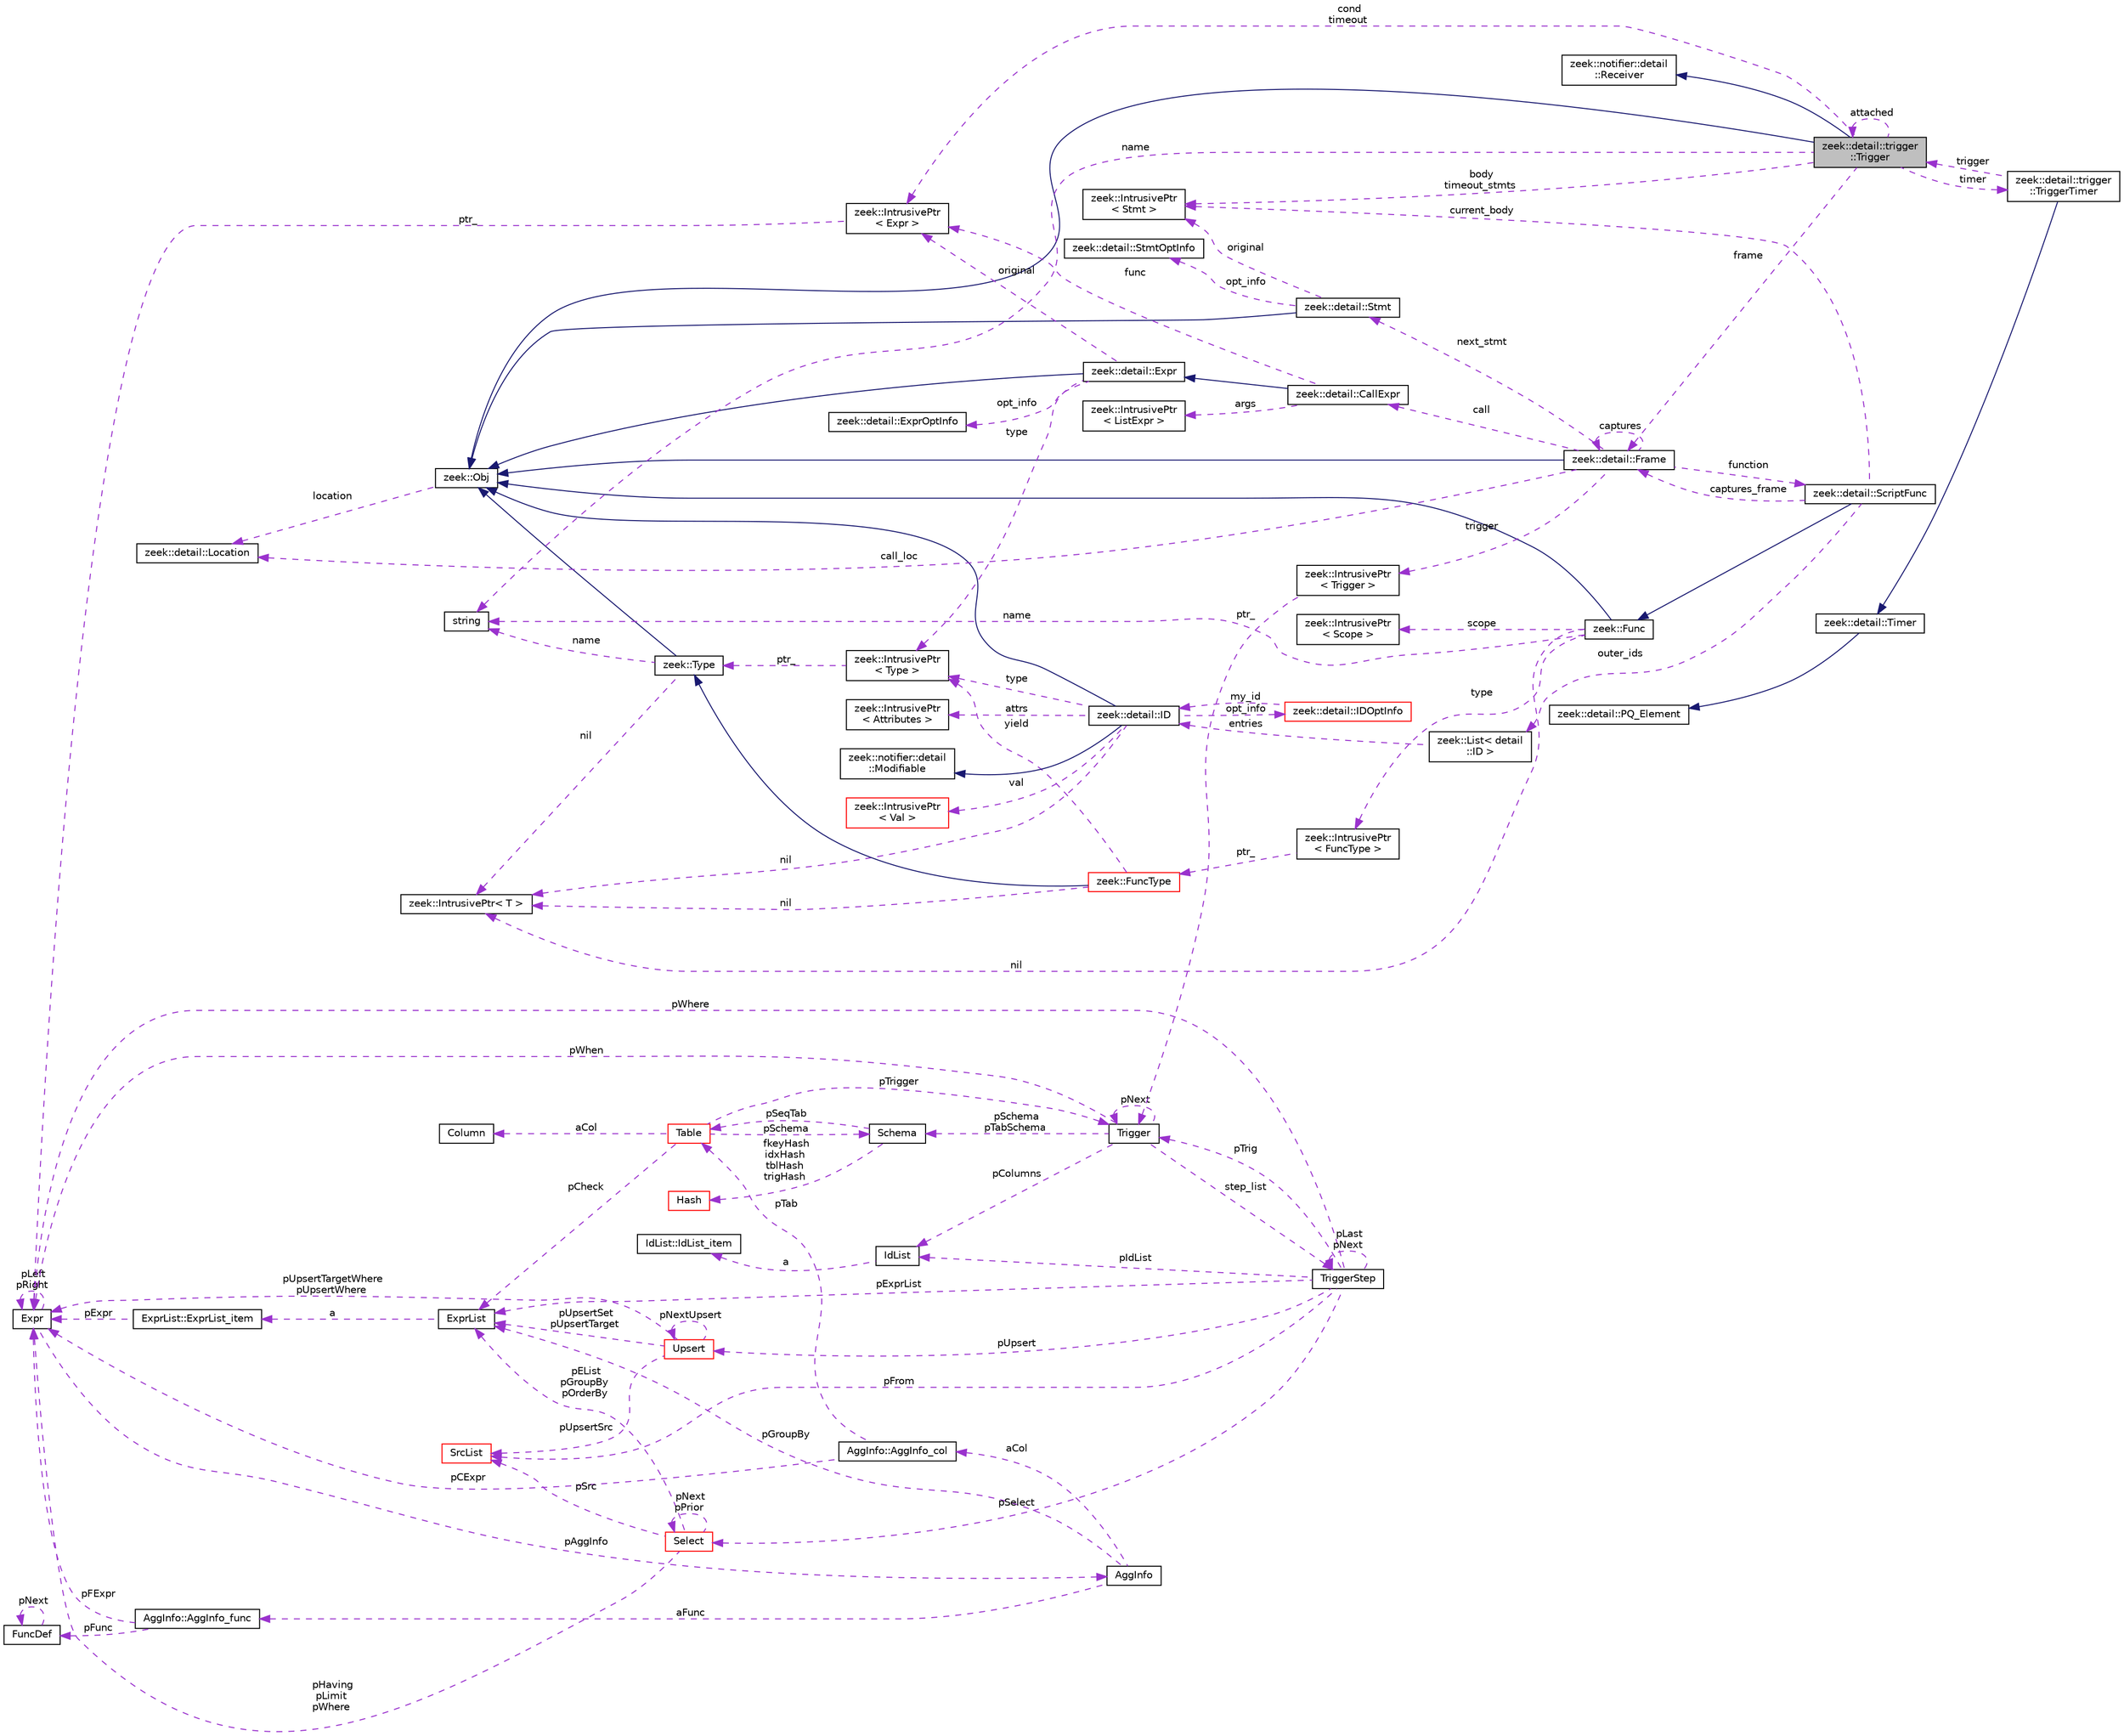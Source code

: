 digraph "zeek::detail::trigger::Trigger"
{
 // LATEX_PDF_SIZE
  edge [fontname="Helvetica",fontsize="10",labelfontname="Helvetica",labelfontsize="10"];
  node [fontname="Helvetica",fontsize="10",shape=record];
  rankdir="LR";
  Node1 [label="zeek::detail::trigger\l::Trigger",height=0.2,width=0.4,color="black", fillcolor="grey75", style="filled", fontcolor="black",tooltip=" "];
  Node2 -> Node1 [dir="back",color="midnightblue",fontsize="10",style="solid",fontname="Helvetica"];
  Node2 [label="zeek::Obj",height=0.2,width=0.4,color="black", fillcolor="white", style="filled",URL="$dd/df1/classzeek_1_1Obj.html",tooltip=" "];
  Node3 -> Node2 [dir="back",color="darkorchid3",fontsize="10",style="dashed",label=" location" ,fontname="Helvetica"];
  Node3 [label="zeek::detail::Location",height=0.2,width=0.4,color="black", fillcolor="white", style="filled",URL="$d5/d1d/classzeek_1_1detail_1_1Location.html",tooltip=" "];
  Node4 -> Node1 [dir="back",color="midnightblue",fontsize="10",style="solid",fontname="Helvetica"];
  Node4 [label="zeek::notifier::detail\l::Receiver",height=0.2,width=0.4,color="black", fillcolor="white", style="filled",URL="$d7/db5/classzeek_1_1notifier_1_1detail_1_1Receiver.html",tooltip=" "];
  Node5 -> Node1 [dir="back",color="darkorchid3",fontsize="10",style="dashed",label=" cond\ntimeout" ,fontname="Helvetica"];
  Node5 [label="zeek::IntrusivePtr\l\< Expr \>",height=0.2,width=0.4,color="black", fillcolor="white", style="filled",URL="$d6/dba/classzeek_1_1IntrusivePtr.html",tooltip=" "];
  Node6 -> Node5 [dir="back",color="darkorchid3",fontsize="10",style="dashed",label=" ptr_" ,fontname="Helvetica"];
  Node6 [label="Expr",height=0.2,width=0.4,color="black", fillcolor="white", style="filled",URL="$db/d1b/sqlite3_8c.html#d4/dfb/structExpr",tooltip=" "];
  Node6 -> Node6 [dir="back",color="darkorchid3",fontsize="10",style="dashed",label=" pLeft\npRight" ,fontname="Helvetica"];
  Node7 -> Node6 [dir="back",color="darkorchid3",fontsize="10",style="dashed",label=" pAggInfo" ,fontname="Helvetica"];
  Node7 [label="AggInfo",height=0.2,width=0.4,color="black", fillcolor="white", style="filled",URL="$db/d1b/sqlite3_8c.html#d2/dc8/structAggInfo",tooltip=" "];
  Node8 -> Node7 [dir="back",color="darkorchid3",fontsize="10",style="dashed",label=" pGroupBy" ,fontname="Helvetica"];
  Node8 [label="ExprList",height=0.2,width=0.4,color="black", fillcolor="white", style="filled",URL="$db/d1b/sqlite3_8c.html#d5/d5c/structExprList",tooltip=" "];
  Node9 -> Node8 [dir="back",color="darkorchid3",fontsize="10",style="dashed",label=" a" ,fontname="Helvetica"];
  Node9 [label="ExprList::ExprList_item",height=0.2,width=0.4,color="black", fillcolor="white", style="filled",URL="$db/d1b/sqlite3_8c.html#d8/dae/structExprList_1_1ExprList__item",tooltip=" "];
  Node6 -> Node9 [dir="back",color="darkorchid3",fontsize="10",style="dashed",label=" pExpr" ,fontname="Helvetica"];
  Node10 -> Node7 [dir="back",color="darkorchid3",fontsize="10",style="dashed",label=" aCol" ,fontname="Helvetica"];
  Node10 [label="AggInfo::AggInfo_col",height=0.2,width=0.4,color="black", fillcolor="white", style="filled",URL="$db/d1b/sqlite3_8c.html#d6/d3a/structAggInfo_1_1AggInfo__col",tooltip=" "];
  Node11 -> Node10 [dir="back",color="darkorchid3",fontsize="10",style="dashed",label=" pTab" ,fontname="Helvetica"];
  Node11 [label="Table",height=0.2,width=0.4,color="red", fillcolor="white", style="filled",URL="$db/d1b/sqlite3_8c.html#dc/dcb/structTable",tooltip=" "];
  Node12 -> Node11 [dir="back",color="darkorchid3",fontsize="10",style="dashed",label=" aCol" ,fontname="Helvetica"];
  Node12 [label="Column",height=0.2,width=0.4,color="black", fillcolor="white", style="filled",URL="$db/d1b/sqlite3_8c.html#dc/dc1/structColumn",tooltip=" "];
  Node8 -> Node11 [dir="back",color="darkorchid3",fontsize="10",style="dashed",label=" pCheck" ,fontname="Helvetica"];
  Node18 -> Node11 [dir="back",color="darkorchid3",fontsize="10",style="dashed",label=" pTrigger" ,fontname="Helvetica"];
  Node18 [label="Trigger",height=0.2,width=0.4,color="black", fillcolor="white", style="filled",URL="$db/d1b/sqlite3_8c.html#dc/d15/structTrigger",tooltip=" "];
  Node6 -> Node18 [dir="back",color="darkorchid3",fontsize="10",style="dashed",label=" pWhen" ,fontname="Helvetica"];
  Node19 -> Node18 [dir="back",color="darkorchid3",fontsize="10",style="dashed",label=" pColumns" ,fontname="Helvetica"];
  Node19 [label="IdList",height=0.2,width=0.4,color="black", fillcolor="white", style="filled",URL="$db/d1b/sqlite3_8c.html#da/d69/structIdList",tooltip=" "];
  Node20 -> Node19 [dir="back",color="darkorchid3",fontsize="10",style="dashed",label=" a" ,fontname="Helvetica"];
  Node20 [label="IdList::IdList_item",height=0.2,width=0.4,color="black", fillcolor="white", style="filled",URL="$db/d1b/sqlite3_8c.html#d4/dc3/structIdList_1_1IdList__item",tooltip=" "];
  Node14 -> Node18 [dir="back",color="darkorchid3",fontsize="10",style="dashed",label=" pSchema\npTabSchema" ,fontname="Helvetica"];
  Node14 [label="Schema",height=0.2,width=0.4,color="black", fillcolor="white", style="filled",URL="$db/d1b/sqlite3_8c.html#d8/db0/structSchema",tooltip=" "];
  Node15 -> Node14 [dir="back",color="darkorchid3",fontsize="10",style="dashed",label=" fkeyHash\nidxHash\ntblHash\ntrigHash" ,fontname="Helvetica"];
  Node15 [label="Hash",height=0.2,width=0.4,color="red", fillcolor="white", style="filled",URL="$db/d1b/sqlite3_8c.html#d1/dbe/structHash",tooltip=" "];
  Node11 -> Node14 [dir="back",color="darkorchid3",fontsize="10",style="dashed",label=" pSeqTab" ,fontname="Helvetica"];
  Node21 -> Node18 [dir="back",color="darkorchid3",fontsize="10",style="dashed",label=" step_list" ,fontname="Helvetica"];
  Node21 [label="TriggerStep",height=0.2,width=0.4,color="black", fillcolor="white", style="filled",URL="$db/d1b/sqlite3_8c.html#d5/da5/structTriggerStep",tooltip=" "];
  Node18 -> Node21 [dir="back",color="darkorchid3",fontsize="10",style="dashed",label=" pTrig" ,fontname="Helvetica"];
  Node22 -> Node21 [dir="back",color="darkorchid3",fontsize="10",style="dashed",label=" pSelect" ,fontname="Helvetica"];
  Node22 [label="Select",height=0.2,width=0.4,color="red", fillcolor="white", style="filled",URL="$db/d1b/sqlite3_8c.html#dd/d39/structSelect",tooltip=" "];
  Node8 -> Node22 [dir="back",color="darkorchid3",fontsize="10",style="dashed",label=" pEList\npGroupBy\npOrderBy" ,fontname="Helvetica"];
  Node23 -> Node22 [dir="back",color="darkorchid3",fontsize="10",style="dashed",label=" pSrc" ,fontname="Helvetica"];
  Node23 [label="SrcList",height=0.2,width=0.4,color="red", fillcolor="white", style="filled",URL="$db/d1b/sqlite3_8c.html#de/deb/structSrcList",tooltip=" "];
  Node6 -> Node22 [dir="back",color="darkorchid3",fontsize="10",style="dashed",label=" pHaving\npLimit\npWhere" ,fontname="Helvetica"];
  Node22 -> Node22 [dir="back",color="darkorchid3",fontsize="10",style="dashed",label=" pNext\npPrior" ,fontname="Helvetica"];
  Node23 -> Node21 [dir="back",color="darkorchid3",fontsize="10",style="dashed",label=" pFrom" ,fontname="Helvetica"];
  Node6 -> Node21 [dir="back",color="darkorchid3",fontsize="10",style="dashed",label=" pWhere" ,fontname="Helvetica"];
  Node8 -> Node21 [dir="back",color="darkorchid3",fontsize="10",style="dashed",label=" pExprList" ,fontname="Helvetica"];
  Node19 -> Node21 [dir="back",color="darkorchid3",fontsize="10",style="dashed",label=" pIdList" ,fontname="Helvetica"];
  Node30 -> Node21 [dir="back",color="darkorchid3",fontsize="10",style="dashed",label=" pUpsert" ,fontname="Helvetica"];
  Node30 [label="Upsert",height=0.2,width=0.4,color="red", fillcolor="white", style="filled",URL="$db/d1b/sqlite3_8c.html#da/d8e/structUpsert",tooltip=" "];
  Node8 -> Node30 [dir="back",color="darkorchid3",fontsize="10",style="dashed",label=" pUpsertSet\npUpsertTarget" ,fontname="Helvetica"];
  Node6 -> Node30 [dir="back",color="darkorchid3",fontsize="10",style="dashed",label=" pUpsertTargetWhere\npUpsertWhere" ,fontname="Helvetica"];
  Node30 -> Node30 [dir="back",color="darkorchid3",fontsize="10",style="dashed",label=" pNextUpsert" ,fontname="Helvetica"];
  Node23 -> Node30 [dir="back",color="darkorchid3",fontsize="10",style="dashed",label=" pUpsertSrc" ,fontname="Helvetica"];
  Node21 -> Node21 [dir="back",color="darkorchid3",fontsize="10",style="dashed",label=" pLast\npNext" ,fontname="Helvetica"];
  Node18 -> Node18 [dir="back",color="darkorchid3",fontsize="10",style="dashed",label=" pNext" ,fontname="Helvetica"];
  Node14 -> Node11 [dir="back",color="darkorchid3",fontsize="10",style="dashed",label=" pSchema" ,fontname="Helvetica"];
  Node6 -> Node10 [dir="back",color="darkorchid3",fontsize="10",style="dashed",label=" pCExpr" ,fontname="Helvetica"];
  Node31 -> Node7 [dir="back",color="darkorchid3",fontsize="10",style="dashed",label=" aFunc" ,fontname="Helvetica"];
  Node31 [label="AggInfo::AggInfo_func",height=0.2,width=0.4,color="black", fillcolor="white", style="filled",URL="$db/d1b/sqlite3_8c.html#d3/d2e/structAggInfo_1_1AggInfo__func",tooltip=" "];
  Node6 -> Node31 [dir="back",color="darkorchid3",fontsize="10",style="dashed",label=" pFExpr" ,fontname="Helvetica"];
  Node29 -> Node31 [dir="back",color="darkorchid3",fontsize="10",style="dashed",label=" pFunc" ,fontname="Helvetica"];
  Node29 [label="FuncDef",height=0.2,width=0.4,color="black", fillcolor="white", style="filled",URL="$d1/d3a/structFuncDef.html",tooltip=" "];
  Node29 -> Node29 [dir="back",color="darkorchid3",fontsize="10",style="dashed",label=" pNext" ,fontname="Helvetica"];
  Node32 -> Node1 [dir="back",color="darkorchid3",fontsize="10",style="dashed",label=" body\ntimeout_stmts" ,fontname="Helvetica"];
  Node32 [label="zeek::IntrusivePtr\l\< Stmt \>",height=0.2,width=0.4,color="black", fillcolor="white", style="filled",URL="$d6/dba/classzeek_1_1IntrusivePtr.html",tooltip=" "];
  Node33 -> Node1 [dir="back",color="darkorchid3",fontsize="10",style="dashed",label=" frame" ,fontname="Helvetica"];
  Node33 [label="zeek::detail::Frame",height=0.2,width=0.4,color="black", fillcolor="white", style="filled",URL="$dd/d3f/classzeek_1_1detail_1_1Frame.html",tooltip=" "];
  Node2 -> Node33 [dir="back",color="midnightblue",fontsize="10",style="solid",fontname="Helvetica"];
  Node33 -> Node33 [dir="back",color="darkorchid3",fontsize="10",style="dashed",label=" captures" ,fontname="Helvetica"];
  Node34 -> Node33 [dir="back",color="darkorchid3",fontsize="10",style="dashed",label=" function" ,fontname="Helvetica"];
  Node34 [label="zeek::detail::ScriptFunc",height=0.2,width=0.4,color="black", fillcolor="white", style="filled",URL="$dc/db4/classzeek_1_1detail_1_1ScriptFunc.html",tooltip=" "];
  Node35 -> Node34 [dir="back",color="midnightblue",fontsize="10",style="solid",fontname="Helvetica"];
  Node35 [label="zeek::Func",height=0.2,width=0.4,color="black", fillcolor="white", style="filled",URL="$d5/d7c/classzeek_1_1Func.html",tooltip=" "];
  Node2 -> Node35 [dir="back",color="midnightblue",fontsize="10",style="solid",fontname="Helvetica"];
  Node36 -> Node35 [dir="back",color="darkorchid3",fontsize="10",style="dashed",label=" nil" ,fontname="Helvetica"];
  Node36 [label="zeek::IntrusivePtr\< T \>",height=0.2,width=0.4,color="black", fillcolor="white", style="filled",URL="$d6/dba/classzeek_1_1IntrusivePtr.html",tooltip=" "];
  Node37 -> Node35 [dir="back",color="darkorchid3",fontsize="10",style="dashed",label=" scope" ,fontname="Helvetica"];
  Node37 [label="zeek::IntrusivePtr\l\< Scope \>",height=0.2,width=0.4,color="black", fillcolor="white", style="filled",URL="$d6/dba/classzeek_1_1IntrusivePtr.html",tooltip=" "];
  Node38 -> Node35 [dir="back",color="darkorchid3",fontsize="10",style="dashed",label=" type" ,fontname="Helvetica"];
  Node38 [label="zeek::IntrusivePtr\l\< FuncType \>",height=0.2,width=0.4,color="black", fillcolor="white", style="filled",URL="$d6/dba/classzeek_1_1IntrusivePtr.html",tooltip=" "];
  Node39 -> Node38 [dir="back",color="darkorchid3",fontsize="10",style="dashed",label=" ptr_" ,fontname="Helvetica"];
  Node39 [label="zeek::FuncType",height=0.2,width=0.4,color="red", fillcolor="white", style="filled",URL="$da/ddd/classzeek_1_1FuncType.html",tooltip=" "];
  Node40 -> Node39 [dir="back",color="midnightblue",fontsize="10",style="solid",fontname="Helvetica"];
  Node40 [label="zeek::Type",height=0.2,width=0.4,color="black", fillcolor="white", style="filled",URL="$d0/d4f/classzeek_1_1Type.html",tooltip=" "];
  Node2 -> Node40 [dir="back",color="midnightblue",fontsize="10",style="solid",fontname="Helvetica"];
  Node36 -> Node40 [dir="back",color="darkorchid3",fontsize="10",style="dashed",label=" nil" ,fontname="Helvetica"];
  Node41 -> Node40 [dir="back",color="darkorchid3",fontsize="10",style="dashed",label=" name" ,fontname="Helvetica"];
  Node41 [label="string",height=0.2,width=0.4,color="black", fillcolor="white", style="filled",tooltip=" "];
  Node36 -> Node39 [dir="back",color="darkorchid3",fontsize="10",style="dashed",label=" nil" ,fontname="Helvetica"];
  Node47 -> Node39 [dir="back",color="darkorchid3",fontsize="10",style="dashed",label=" yield" ,fontname="Helvetica"];
  Node47 [label="zeek::IntrusivePtr\l\< Type \>",height=0.2,width=0.4,color="black", fillcolor="white", style="filled",URL="$d6/dba/classzeek_1_1IntrusivePtr.html",tooltip=" "];
  Node40 -> Node47 [dir="back",color="darkorchid3",fontsize="10",style="dashed",label=" ptr_" ,fontname="Helvetica"];
  Node41 -> Node35 [dir="back",color="darkorchid3",fontsize="10",style="dashed",label=" name" ,fontname="Helvetica"];
  Node48 -> Node34 [dir="back",color="darkorchid3",fontsize="10",style="dashed",label=" outer_ids" ,fontname="Helvetica"];
  Node48 [label="zeek::List\< detail\l::ID \>",height=0.2,width=0.4,color="black", fillcolor="white", style="filled",URL="$d2/d8d/classzeek_1_1List.html",tooltip=" "];
  Node49 -> Node48 [dir="back",color="darkorchid3",fontsize="10",style="dashed",label=" entries" ,fontname="Helvetica"];
  Node49 [label="zeek::detail::ID",height=0.2,width=0.4,color="black", fillcolor="white", style="filled",URL="$d1/dcf/classzeek_1_1detail_1_1ID.html",tooltip=" "];
  Node2 -> Node49 [dir="back",color="midnightblue",fontsize="10",style="solid",fontname="Helvetica"];
  Node50 -> Node49 [dir="back",color="midnightblue",fontsize="10",style="solid",fontname="Helvetica"];
  Node50 [label="zeek::notifier::detail\l::Modifiable",height=0.2,width=0.4,color="black", fillcolor="white", style="filled",URL="$d8/d87/classzeek_1_1notifier_1_1detail_1_1Modifiable.html",tooltip=" "];
  Node36 -> Node49 [dir="back",color="darkorchid3",fontsize="10",style="dashed",label=" nil" ,fontname="Helvetica"];
  Node47 -> Node49 [dir="back",color="darkorchid3",fontsize="10",style="dashed",label=" type" ,fontname="Helvetica"];
  Node51 -> Node49 [dir="back",color="darkorchid3",fontsize="10",style="dashed",label=" val" ,fontname="Helvetica"];
  Node51 [label="zeek::IntrusivePtr\l\< Val \>",height=0.2,width=0.4,color="red", fillcolor="white", style="filled",URL="$d6/dba/classzeek_1_1IntrusivePtr.html",tooltip=" "];
  Node53 -> Node49 [dir="back",color="darkorchid3",fontsize="10",style="dashed",label=" attrs" ,fontname="Helvetica"];
  Node53 [label="zeek::IntrusivePtr\l\< Attributes \>",height=0.2,width=0.4,color="black", fillcolor="white", style="filled",URL="$d6/dba/classzeek_1_1IntrusivePtr.html",tooltip=" "];
  Node54 -> Node49 [dir="back",color="darkorchid3",fontsize="10",style="dashed",label=" opt_info" ,fontname="Helvetica"];
  Node54 [label="zeek::detail::IDOptInfo",height=0.2,width=0.4,color="red", fillcolor="white", style="filled",URL="$dd/dcb/classzeek_1_1detail_1_1IDOptInfo.html",tooltip=" "];
  Node49 -> Node54 [dir="back",color="darkorchid3",fontsize="10",style="dashed",label=" my_id" ,fontname="Helvetica"];
  Node33 -> Node34 [dir="back",color="darkorchid3",fontsize="10",style="dashed",label=" captures_frame" ,fontname="Helvetica"];
  Node32 -> Node34 [dir="back",color="darkorchid3",fontsize="10",style="dashed",label=" current_body" ,fontname="Helvetica"];
  Node58 -> Node33 [dir="back",color="darkorchid3",fontsize="10",style="dashed",label=" next_stmt" ,fontname="Helvetica"];
  Node58 [label="zeek::detail::Stmt",height=0.2,width=0.4,color="black", fillcolor="white", style="filled",URL="$d2/df8/classzeek_1_1detail_1_1Stmt.html",tooltip=" "];
  Node2 -> Node58 [dir="back",color="midnightblue",fontsize="10",style="solid",fontname="Helvetica"];
  Node32 -> Node58 [dir="back",color="darkorchid3",fontsize="10",style="dashed",label=" original" ,fontname="Helvetica"];
  Node59 -> Node58 [dir="back",color="darkorchid3",fontsize="10",style="dashed",label=" opt_info" ,fontname="Helvetica"];
  Node59 [label="zeek::detail::StmtOptInfo",height=0.2,width=0.4,color="black", fillcolor="white", style="filled",URL="$d2/d12/namespacezeek_1_1detail.html#dd/dee/classzeek_1_1detail_1_1StmtOptInfo",tooltip=" "];
  Node60 -> Node33 [dir="back",color="darkorchid3",fontsize="10",style="dashed",label=" trigger" ,fontname="Helvetica"];
  Node60 [label="zeek::IntrusivePtr\l\< Trigger \>",height=0.2,width=0.4,color="black", fillcolor="white", style="filled",URL="$d6/dba/classzeek_1_1IntrusivePtr.html",tooltip=" "];
  Node18 -> Node60 [dir="back",color="darkorchid3",fontsize="10",style="dashed",label=" ptr_" ,fontname="Helvetica"];
  Node61 -> Node33 [dir="back",color="darkorchid3",fontsize="10",style="dashed",label=" call" ,fontname="Helvetica"];
  Node61 [label="zeek::detail::CallExpr",height=0.2,width=0.4,color="black", fillcolor="white", style="filled",URL="$dd/d00/classzeek_1_1detail_1_1CallExpr.html",tooltip=" "];
  Node56 -> Node61 [dir="back",color="midnightblue",fontsize="10",style="solid",fontname="Helvetica"];
  Node56 [label="zeek::detail::Expr",height=0.2,width=0.4,color="black", fillcolor="white", style="filled",URL="$dc/d54/classzeek_1_1detail_1_1Expr.html",tooltip=" "];
  Node2 -> Node56 [dir="back",color="midnightblue",fontsize="10",style="solid",fontname="Helvetica"];
  Node47 -> Node56 [dir="back",color="darkorchid3",fontsize="10",style="dashed",label=" type" ,fontname="Helvetica"];
  Node5 -> Node56 [dir="back",color="darkorchid3",fontsize="10",style="dashed",label=" original" ,fontname="Helvetica"];
  Node57 -> Node56 [dir="back",color="darkorchid3",fontsize="10",style="dashed",label=" opt_info" ,fontname="Helvetica"];
  Node57 [label="zeek::detail::ExprOptInfo",height=0.2,width=0.4,color="black", fillcolor="white", style="filled",URL="$d2/d12/namespacezeek_1_1detail.html#de/d9f/classzeek_1_1detail_1_1ExprOptInfo",tooltip=" "];
  Node5 -> Node61 [dir="back",color="darkorchid3",fontsize="10",style="dashed",label=" func" ,fontname="Helvetica"];
  Node62 -> Node61 [dir="back",color="darkorchid3",fontsize="10",style="dashed",label=" args" ,fontname="Helvetica"];
  Node62 [label="zeek::IntrusivePtr\l\< ListExpr \>",height=0.2,width=0.4,color="black", fillcolor="white", style="filled",URL="$d6/dba/classzeek_1_1IntrusivePtr.html",tooltip=" "];
  Node3 -> Node33 [dir="back",color="darkorchid3",fontsize="10",style="dashed",label=" call_loc" ,fontname="Helvetica"];
  Node41 -> Node1 [dir="back",color="darkorchid3",fontsize="10",style="dashed",label=" name" ,fontname="Helvetica"];
  Node63 -> Node1 [dir="back",color="darkorchid3",fontsize="10",style="dashed",label=" timer" ,fontname="Helvetica"];
  Node63 [label="zeek::detail::trigger\l::TriggerTimer",height=0.2,width=0.4,color="black", fillcolor="white", style="filled",URL="$d2/d3b/classzeek_1_1detail_1_1trigger_1_1TriggerTimer.html",tooltip=" "];
  Node64 -> Node63 [dir="back",color="midnightblue",fontsize="10",style="solid",fontname="Helvetica"];
  Node64 [label="zeek::detail::Timer",height=0.2,width=0.4,color="black", fillcolor="white", style="filled",URL="$d1/da2/classzeek_1_1detail_1_1Timer.html",tooltip=" "];
  Node65 -> Node64 [dir="back",color="midnightblue",fontsize="10",style="solid",fontname="Helvetica"];
  Node65 [label="zeek::detail::PQ_Element",height=0.2,width=0.4,color="black", fillcolor="white", style="filled",URL="$df/d3d/classzeek_1_1detail_1_1PQ__Element.html",tooltip=" "];
  Node1 -> Node63 [dir="back",color="darkorchid3",fontsize="10",style="dashed",label=" trigger" ,fontname="Helvetica"];
  Node1 -> Node1 [dir="back",color="darkorchid3",fontsize="10",style="dashed",label=" attached" ,fontname="Helvetica"];
}
